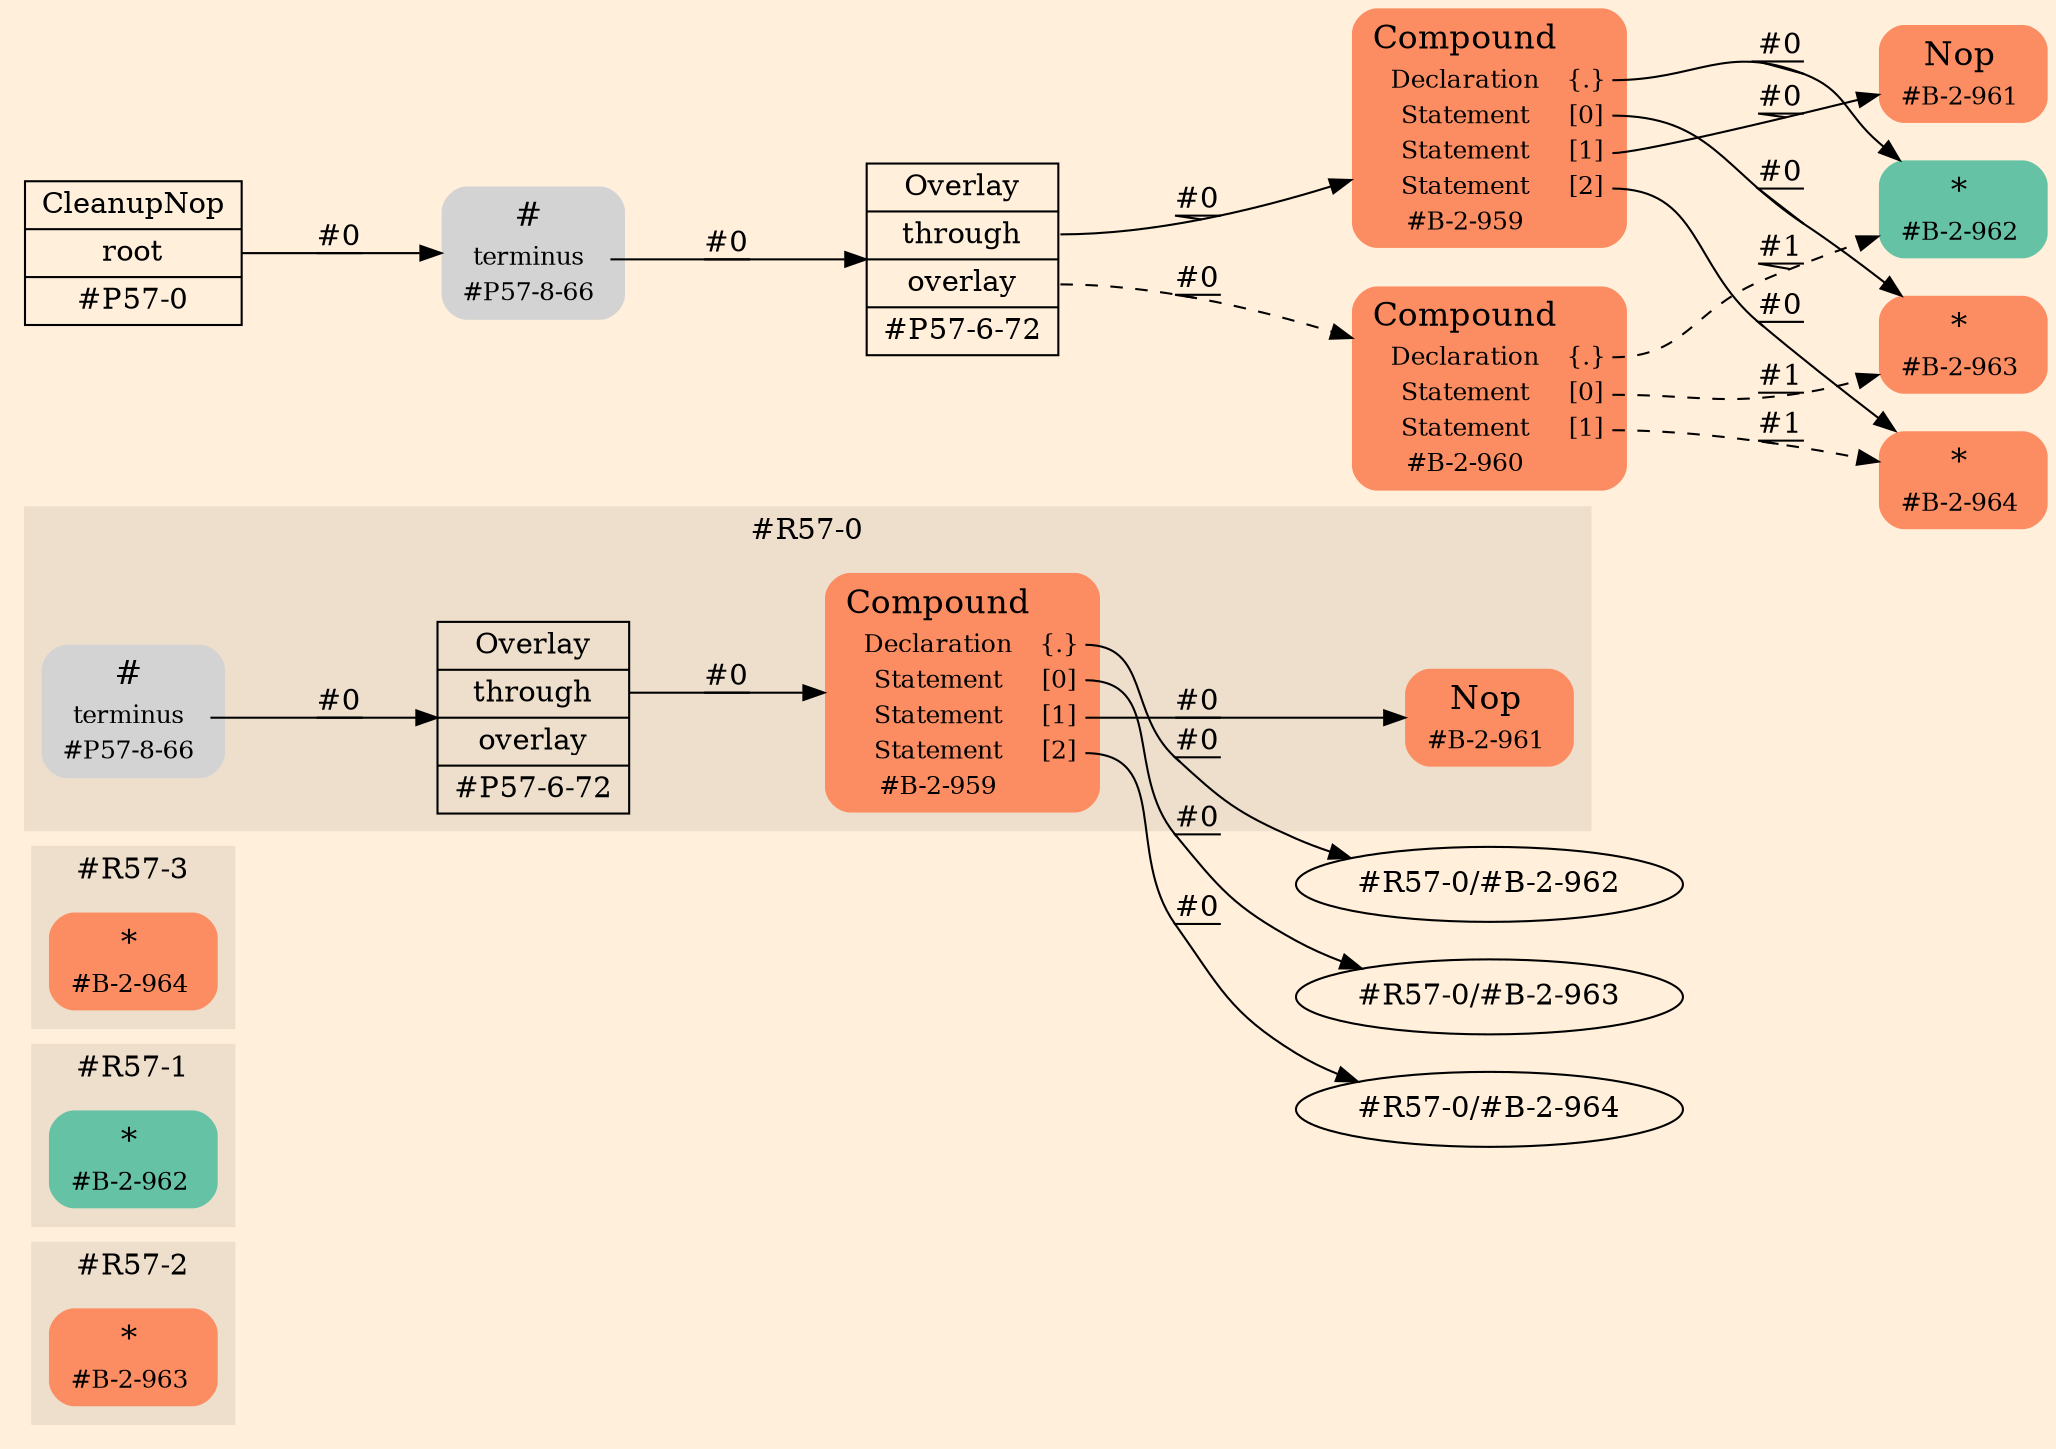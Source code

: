 digraph Inferno {
graph [
rankdir = "LR"
ranksep = 1.0
size = "14,20"
bgcolor = antiquewhite1
color = black
fontcolor = black
];
node [
];
subgraph "cluster#R57-2" {
label = "#R57-2"
style = "filled"
color = antiquewhite2
"#R57-2/#B-2-963" [
shape = "plaintext"
fillcolor = "/set28/2"
label = <<TABLE BORDER="0" CELLBORDER="0" CELLSPACING="0">
 <TR>
  <TD><FONT POINT-SIZE="16.0">*</FONT></TD>
  <TD></TD>
 </TR>
 <TR>
  <TD>#B-2-963</TD>
  <TD PORT="port0"></TD>
 </TR>
</TABLE>>
style = "rounded,filled"
fontsize = "12"
];
}
subgraph "cluster#R57-1" {
label = "#R57-1"
style = "filled"
color = antiquewhite2
"#R57-1/#B-2-962" [
shape = "plaintext"
fillcolor = "/set28/1"
label = <<TABLE BORDER="0" CELLBORDER="0" CELLSPACING="0">
 <TR>
  <TD><FONT POINT-SIZE="16.0">*</FONT></TD>
  <TD></TD>
 </TR>
 <TR>
  <TD>#B-2-962</TD>
  <TD PORT="port0"></TD>
 </TR>
</TABLE>>
style = "rounded,filled"
fontsize = "12"
];
}
subgraph "cluster#R57-3" {
label = "#R57-3"
style = "filled"
color = antiquewhite2
"#R57-3/#B-2-964" [
shape = "plaintext"
fillcolor = "/set28/2"
label = <<TABLE BORDER="0" CELLBORDER="0" CELLSPACING="0">
 <TR>
  <TD><FONT POINT-SIZE="16.0">*</FONT></TD>
  <TD></TD>
 </TR>
 <TR>
  <TD>#B-2-964</TD>
  <TD PORT="port0"></TD>
 </TR>
</TABLE>>
style = "rounded,filled"
fontsize = "12"
];
}
subgraph "cluster#R57-0" {
label = "#R57-0"
style = "filled"
color = antiquewhite2
"#R57-0/#B-2-961" [
shape = "plaintext"
fillcolor = "/set28/2"
label = <<TABLE BORDER="0" CELLBORDER="0" CELLSPACING="0">
 <TR>
  <TD><FONT POINT-SIZE="16.0">Nop</FONT></TD>
  <TD></TD>
 </TR>
 <TR>
  <TD>#B-2-961</TD>
  <TD PORT="port0"></TD>
 </TR>
</TABLE>>
style = "rounded,filled"
fontsize = "12"
];
"#R57-0/#P57-8-66" [
shape = "plaintext"
label = <<TABLE BORDER="0" CELLBORDER="0" CELLSPACING="0">
 <TR>
  <TD><FONT POINT-SIZE="16.0">#</FONT></TD>
  <TD></TD>
 </TR>
 <TR>
  <TD>terminus</TD>
  <TD PORT="port0"></TD>
 </TR>
 <TR>
  <TD>#P57-8-66</TD>
  <TD PORT="port1"></TD>
 </TR>
</TABLE>>
style = "rounded,filled"
fontsize = "12"
];
"#R57-0/#B-2-959" [
shape = "plaintext"
fillcolor = "/set28/2"
label = <<TABLE BORDER="0" CELLBORDER="0" CELLSPACING="0">
 <TR>
  <TD><FONT POINT-SIZE="16.0">Compound</FONT></TD>
  <TD></TD>
 </TR>
 <TR>
  <TD>Declaration</TD>
  <TD PORT="port0">{.}</TD>
 </TR>
 <TR>
  <TD>Statement</TD>
  <TD PORT="port1">[0]</TD>
 </TR>
 <TR>
  <TD>Statement</TD>
  <TD PORT="port2">[1]</TD>
 </TR>
 <TR>
  <TD>Statement</TD>
  <TD PORT="port3">[2]</TD>
 </TR>
 <TR>
  <TD>#B-2-959</TD>
  <TD PORT="port4"></TD>
 </TR>
</TABLE>>
style = "rounded,filled"
fontsize = "12"
];
"#R57-0/#P57-6-72" [
shape = "record"
fillcolor = antiquewhite2
label = "<fixed> Overlay | <port0> through | <port1> overlay | <port2> #P57-6-72"
style = "filled"
fontsize = "14"
color = black
fontcolor = black
];
}
"CR#P57-0" [
shape = "record"
fillcolor = antiquewhite1
label = "<fixed> CleanupNop | <port0> root | <port1> #P57-0"
style = "filled"
fontsize = "14"
color = black
fontcolor = black
];
"#P57-8-66" [
shape = "plaintext"
label = <<TABLE BORDER="0" CELLBORDER="0" CELLSPACING="0">
 <TR>
  <TD><FONT POINT-SIZE="16.0">#</FONT></TD>
  <TD></TD>
 </TR>
 <TR>
  <TD>terminus</TD>
  <TD PORT="port0"></TD>
 </TR>
 <TR>
  <TD>#P57-8-66</TD>
  <TD PORT="port1"></TD>
 </TR>
</TABLE>>
style = "rounded,filled"
fontsize = "12"
];
"#P57-6-72" [
shape = "record"
fillcolor = antiquewhite1
label = "<fixed> Overlay | <port0> through | <port1> overlay | <port2> #P57-6-72"
style = "filled"
fontsize = "14"
color = black
fontcolor = black
];
"#B-2-959" [
shape = "plaintext"
fillcolor = "/set28/2"
label = <<TABLE BORDER="0" CELLBORDER="0" CELLSPACING="0">
 <TR>
  <TD><FONT POINT-SIZE="16.0">Compound</FONT></TD>
  <TD></TD>
 </TR>
 <TR>
  <TD>Declaration</TD>
  <TD PORT="port0">{.}</TD>
 </TR>
 <TR>
  <TD>Statement</TD>
  <TD PORT="port1">[0]</TD>
 </TR>
 <TR>
  <TD>Statement</TD>
  <TD PORT="port2">[1]</TD>
 </TR>
 <TR>
  <TD>Statement</TD>
  <TD PORT="port3">[2]</TD>
 </TR>
 <TR>
  <TD>#B-2-959</TD>
  <TD PORT="port4"></TD>
 </TR>
</TABLE>>
style = "rounded,filled"
fontsize = "12"
];
"#B-2-962" [
shape = "plaintext"
fillcolor = "/set28/1"
label = <<TABLE BORDER="0" CELLBORDER="0" CELLSPACING="0">
 <TR>
  <TD><FONT POINT-SIZE="16.0">*</FONT></TD>
  <TD></TD>
 </TR>
 <TR>
  <TD>#B-2-962</TD>
  <TD PORT="port0"></TD>
 </TR>
</TABLE>>
style = "rounded,filled"
fontsize = "12"
];
"#B-2-963" [
shape = "plaintext"
fillcolor = "/set28/2"
label = <<TABLE BORDER="0" CELLBORDER="0" CELLSPACING="0">
 <TR>
  <TD><FONT POINT-SIZE="16.0">*</FONT></TD>
  <TD></TD>
 </TR>
 <TR>
  <TD>#B-2-963</TD>
  <TD PORT="port0"></TD>
 </TR>
</TABLE>>
style = "rounded,filled"
fontsize = "12"
];
"#B-2-961" [
shape = "plaintext"
fillcolor = "/set28/2"
label = <<TABLE BORDER="0" CELLBORDER="0" CELLSPACING="0">
 <TR>
  <TD><FONT POINT-SIZE="16.0">Nop</FONT></TD>
  <TD></TD>
 </TR>
 <TR>
  <TD>#B-2-961</TD>
  <TD PORT="port0"></TD>
 </TR>
</TABLE>>
style = "rounded,filled"
fontsize = "12"
];
"#B-2-964" [
shape = "plaintext"
fillcolor = "/set28/2"
label = <<TABLE BORDER="0" CELLBORDER="0" CELLSPACING="0">
 <TR>
  <TD><FONT POINT-SIZE="16.0">*</FONT></TD>
  <TD></TD>
 </TR>
 <TR>
  <TD>#B-2-964</TD>
  <TD PORT="port0"></TD>
 </TR>
</TABLE>>
style = "rounded,filled"
fontsize = "12"
];
"#B-2-960" [
shape = "plaintext"
fillcolor = "/set28/2"
label = <<TABLE BORDER="0" CELLBORDER="0" CELLSPACING="0">
 <TR>
  <TD><FONT POINT-SIZE="16.0">Compound</FONT></TD>
  <TD></TD>
 </TR>
 <TR>
  <TD>Declaration</TD>
  <TD PORT="port0">{.}</TD>
 </TR>
 <TR>
  <TD>Statement</TD>
  <TD PORT="port1">[0]</TD>
 </TR>
 <TR>
  <TD>Statement</TD>
  <TD PORT="port2">[1]</TD>
 </TR>
 <TR>
  <TD>#B-2-960</TD>
  <TD PORT="port3"></TD>
 </TR>
</TABLE>>
style = "rounded,filled"
fontsize = "12"
];
"CR#P57-0":port0 -> "#P57-8-66" [style="solid"
label = "#0"
decorate = true
color = black
fontcolor = black
];
"#P57-8-66":port0 -> "#P57-6-72" [style="solid"
label = "#0"
decorate = true
color = black
fontcolor = black
];
"#P57-6-72":port0 -> "#B-2-959" [style="solid"
label = "#0"
decorate = true
color = black
fontcolor = black
];
"#P57-6-72":port1 -> "#B-2-960" [style="dashed"
label = "#0"
decorate = true
color = black
fontcolor = black
];
"#B-2-959":port0 -> "#B-2-962" [style="solid"
label = "#0"
decorate = true
color = black
fontcolor = black
];
"#B-2-959":port1 -> "#B-2-963" [style="solid"
label = "#0"
decorate = true
color = black
fontcolor = black
];
"#B-2-959":port2 -> "#B-2-961" [style="solid"
label = "#0"
decorate = true
color = black
fontcolor = black
];
"#B-2-959":port3 -> "#B-2-964" [style="solid"
label = "#0"
decorate = true
color = black
fontcolor = black
];
"#B-2-960":port0 -> "#B-2-962" [style="dashed"
label = "#1"
decorate = true
color = black
fontcolor = black
];
"#B-2-960":port1 -> "#B-2-963" [style="dashed"
label = "#1"
decorate = true
color = black
fontcolor = black
];
"#B-2-960":port2 -> "#B-2-964" [style="dashed"
label = "#1"
decorate = true
color = black
fontcolor = black
];
"#R57-0/#P57-8-66":port0 -> "#R57-0/#P57-6-72" [style="solid"
label = "#0"
decorate = true
color = black
fontcolor = black
];
"#R57-0/#B-2-959":port0 -> "#R57-0/#B-2-962" [style="solid"
label = "#0"
decorate = true
color = black
fontcolor = black
];
"#R57-0/#B-2-959":port1 -> "#R57-0/#B-2-963" [style="solid"
label = "#0"
decorate = true
color = black
fontcolor = black
];
"#R57-0/#B-2-959":port2 -> "#R57-0/#B-2-961" [style="solid"
label = "#0"
decorate = true
color = black
fontcolor = black
];
"#R57-0/#B-2-959":port3 -> "#R57-0/#B-2-964" [style="solid"
label = "#0"
decorate = true
color = black
fontcolor = black
];
"#R57-0/#P57-6-72":port0 -> "#R57-0/#B-2-959" [style="solid"
label = "#0"
decorate = true
color = black
fontcolor = black
];
}
